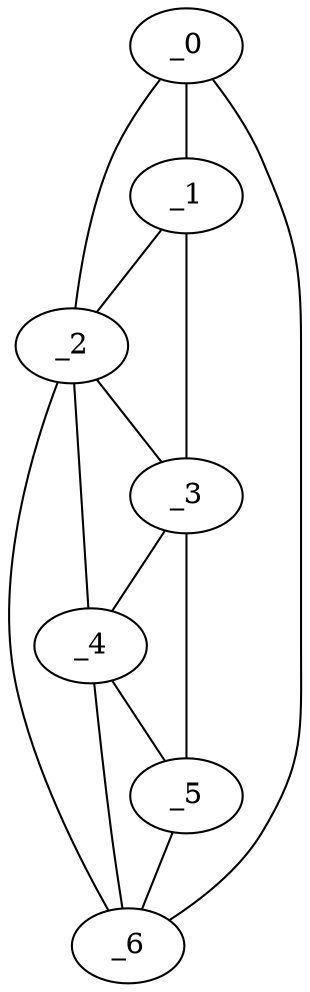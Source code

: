 graph "obj9__135.gxl" {
	_0	 [x=21,
		y=112];
	_1	 [x=25,
		y=18];
	_0 -- _1	 [valence=1];
	_2	 [x=70,
		y=11];
	_0 -- _2	 [valence=2];
	_6	 [x=107,
		y=113];
	_0 -- _6	 [valence=1];
	_1 -- _2	 [valence=2];
	_3	 [x=75,
		y=5];
	_1 -- _3	 [valence=1];
	_2 -- _3	 [valence=1];
	_4	 [x=104,
		y=23];
	_2 -- _4	 [valence=2];
	_2 -- _6	 [valence=2];
	_3 -- _4	 [valence=2];
	_5	 [x=107,
		y=4];
	_3 -- _5	 [valence=1];
	_4 -- _5	 [valence=1];
	_4 -- _6	 [valence=1];
	_5 -- _6	 [valence=1];
}
